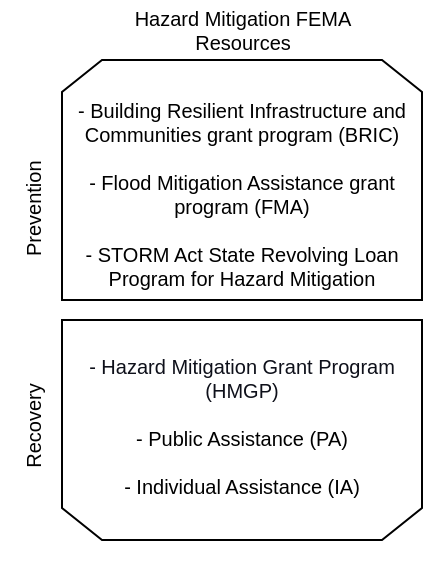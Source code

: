 <mxfile version="16.6.5" type="github"><diagram id="XePa904MQQp-djlDq6oL" name="Page-1"><mxGraphModel dx="849" dy="614" grid="1" gridSize="10" guides="1" tooltips="1" connect="1" arrows="1" fold="1" page="1" pageScale="1" pageWidth="850" pageHeight="1100" math="0" shadow="0"><root><mxCell id="0"/><mxCell id="1" parent="0"/><mxCell id="qQ5_uvSYflp2LO1ezBi5-8" value="" style="shape=loopLimit;whiteSpace=wrap;html=1;fontSize=22;" vertex="1" parent="1"><mxGeometry x="100" y="40" width="180" height="120" as="geometry"/></mxCell><mxCell id="qQ5_uvSYflp2LO1ezBi5-9" value="" style="shape=loopLimit;whiteSpace=wrap;html=1;fontSize=22;rotation=-180;align=left;" vertex="1" parent="1"><mxGeometry x="100" y="170" width="180" height="110" as="geometry"/></mxCell><mxCell id="qQ5_uvSYflp2LO1ezBi5-10" value="&lt;div style=&quot;font-size: 10px&quot;&gt;&lt;font style=&quot;font-size: 10px&quot;&gt;&amp;nbsp;&lt;/font&gt;&lt;/div&gt;&lt;font style=&quot;font-size: 10px&quot;&gt;&lt;font color=&quot;#0e101a&quot; style=&quot;font-size: 10px&quot;&gt;- Hazard Mitigation Grant Program (HMGP)&lt;br&gt;&lt;br&gt;&lt;/font&gt;&lt;/font&gt;&lt;div style=&quot;font-size: 10px&quot;&gt;&lt;font style=&quot;font-size: 10px&quot;&gt;- Public Assistance (PA)&lt;/font&gt;&lt;/div&gt;&lt;div style=&quot;font-size: 10px&quot;&gt;&lt;font style=&quot;font-size: 10px&quot;&gt;&lt;br&gt;&lt;/font&gt;&lt;/div&gt;&lt;div style=&quot;font-size: 10px&quot;&gt;&lt;font style=&quot;font-size: 10px&quot;&gt;- Individual Assistance (IA)&lt;/font&gt;&lt;/div&gt;&lt;div style=&quot;font-size: 10px&quot;&gt;&lt;br style=&quot;font-size: 10px&quot;&gt;&lt;/div&gt;" style="text;html=1;strokeColor=none;fillColor=none;align=center;verticalAlign=middle;whiteSpace=wrap;rounded=0;fontSize=10;" vertex="1" parent="1"><mxGeometry x="95" y="165.5" width="190" height="114.5" as="geometry"/></mxCell><mxCell id="qQ5_uvSYflp2LO1ezBi5-11" value="&lt;div&gt;- Building Resilient Infrastructure and Communities grant program (BRIC)&lt;/div&gt;&lt;div&gt;&lt;br&gt;&lt;/div&gt;&lt;div&gt;- Flood Mitigation Assistance grant program (FMA)&lt;/div&gt;&lt;div&gt;&lt;br&gt;&lt;/div&gt;&lt;div&gt;- STORM Act State Revolving Loan Program for Hazard Mitigation&lt;/div&gt;&lt;div&gt;&lt;br&gt;&lt;/div&gt;" style="text;html=1;strokeColor=none;fillColor=none;align=center;verticalAlign=middle;whiteSpace=wrap;rounded=0;fontFamily=Helvetica;fontSize=10;" vertex="1" parent="1"><mxGeometry x="105" y="57.75" width="170" height="110" as="geometry"/></mxCell><mxCell id="qQ5_uvSYflp2LO1ezBi5-12" value="Recovery" style="text;html=1;strokeColor=none;fillColor=none;align=center;verticalAlign=middle;whiteSpace=wrap;rounded=0;fontFamily=Helvetica;fontSize=10;rotation=270;" vertex="1" parent="1"><mxGeometry x="10" y="207.75" width="150" height="30" as="geometry"/></mxCell><mxCell id="qQ5_uvSYflp2LO1ezBi5-13" value="Prevention&amp;nbsp;" style="text;html=1;strokeColor=none;fillColor=none;align=center;verticalAlign=middle;whiteSpace=wrap;rounded=0;fontFamily=Helvetica;fontSize=10;rotation=270;" vertex="1" parent="1"><mxGeometry x="10" y="97.75" width="150" height="30" as="geometry"/></mxCell><mxCell id="qQ5_uvSYflp2LO1ezBi5-14" value="Hazard Mitigation FEMA Resources" style="text;html=1;strokeColor=none;fillColor=none;align=center;verticalAlign=middle;whiteSpace=wrap;rounded=0;fontFamily=Helvetica;fontSize=10;" vertex="1" parent="1"><mxGeometry x="112.5" y="10" width="155" height="30" as="geometry"/></mxCell></root></mxGraphModel></diagram></mxfile>